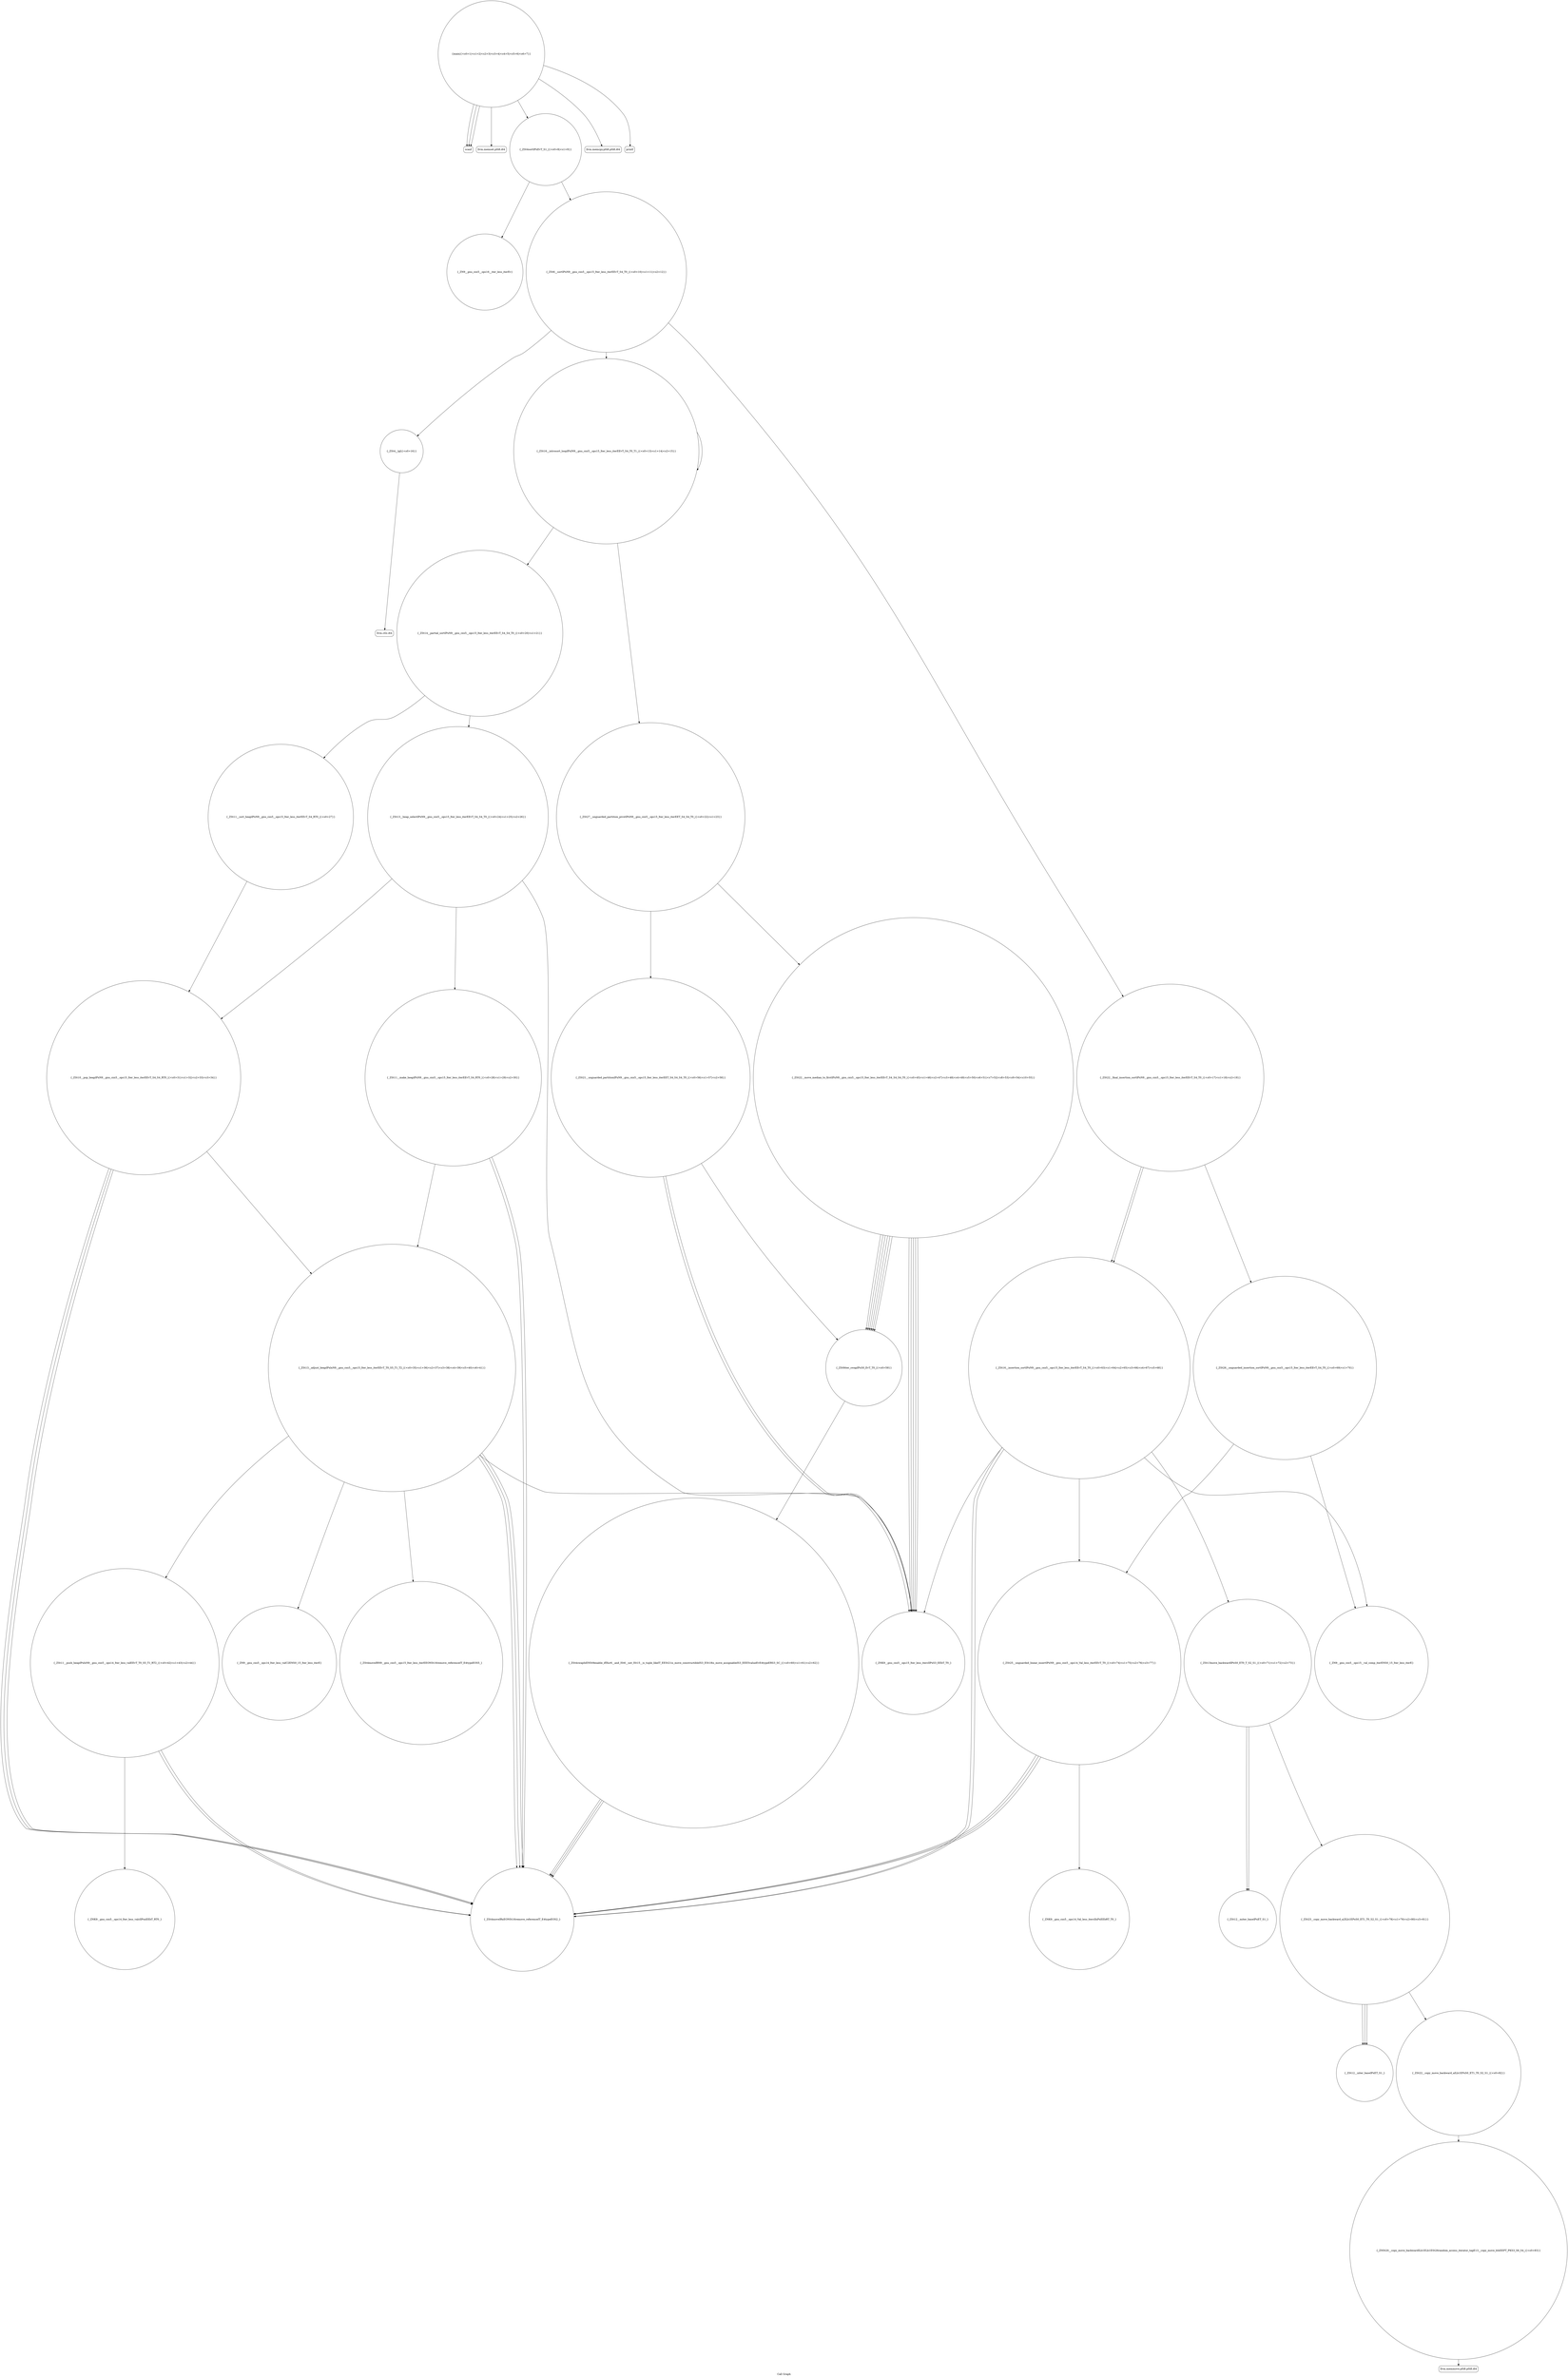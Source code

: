 digraph "Call Graph" {
	label="Call Graph";

	Node0x5583a81ad930 [shape=record,shape=circle,label="{main|{<s0>1|<s1>2|<s2>3|<s3>4|<s4>5|<s5>6|<s6>7}}"];
	Node0x5583a81ad930:s0 -> Node0x5583a81addc0[color=black];
	Node0x5583a81ad930:s1 -> Node0x5583a81ade40[color=black];
	Node0x5583a81ad930:s2 -> Node0x5583a81addc0[color=black];
	Node0x5583a81ad930:s3 -> Node0x5583a81addc0[color=black];
	Node0x5583a81ad930:s4 -> Node0x5583a81adec0[color=black];
	Node0x5583a81ad930:s5 -> Node0x5583a81adf40[color=black];
	Node0x5583a81ad930:s6 -> Node0x5583a81adfc0[color=black];
	Node0x5583a81aea40 [shape=record,shape=circle,label="{_ZSt9iter_swapIPxS0_EvT_T0_|{<s0>59}}"];
	Node0x5583a81aea40:s0 -> Node0x5583a81aeac0[color=black];
	Node0x5583a81ae0c0 [shape=record,shape=circle,label="{_ZN9__gnu_cxx5__ops16__iter_less_iterEv}"];
	Node0x5583a81aedc0 [shape=record,shape=circle,label="{_ZN9__gnu_cxx5__ops15__val_comp_iterENS0_15_Iter_less_iterE}"];
	Node0x5583a81ae440 [shape=record,shape=circle,label="{_ZSt11__sort_heapIPxN9__gnu_cxx5__ops15_Iter_less_iterEEvT_S4_RT0_|{<s0>27}}"];
	Node0x5583a81ae440:s0 -> Node0x5583a81ae5c0[color=black];
	Node0x5583a81af140 [shape=record,shape=circle,label="{_ZNK9__gnu_cxx5__ops14_Val_less_iterclIxPxEEbRT_T0_}"];
	Node0x5583a81ae7c0 [shape=record,shape=circle,label="{_ZN9__gnu_cxx5__ops14_Iter_less_valC2ENS0_15_Iter_less_iterE}"];
	Node0x5583a81ade40 [shape=record,shape=Mrecord,label="{llvm.memset.p0i8.i64}"];
	Node0x5583a81aeb40 [shape=record,shape=Mrecord,label="{llvm.ctlz.i64}"];
	Node0x5583a81ae1c0 [shape=record,shape=circle,label="{_ZSt4__lgl|{<s0>16}}"];
	Node0x5583a81ae1c0:s0 -> Node0x5583a81aeb40[color=black];
	Node0x5583a81aeec0 [shape=record,shape=circle,label="{_ZSt12__miter_baseIPxET_S1_}"];
	Node0x5583a81ae540 [shape=record,shape=circle,label="{_ZNK9__gnu_cxx5__ops15_Iter_less_iterclIPxS3_EEbT_T0_}"];
	Node0x5583a81ae8c0 [shape=record,shape=circle,label="{_ZNK9__gnu_cxx5__ops14_Iter_less_valclIPxxEEbT_RT0_}"];
	Node0x5583a81adf40 [shape=record,shape=Mrecord,label="{llvm.memcpy.p0i8.p0i8.i64}"];
	Node0x5583a81aec40 [shape=record,shape=circle,label="{_ZSt26__unguarded_insertion_sortIPxN9__gnu_cxx5__ops15_Iter_less_iterEEvT_S4_T0_|{<s0>69|<s1>70}}"];
	Node0x5583a81aec40:s0 -> Node0x5583a81aedc0[color=black];
	Node0x5583a81aec40:s1 -> Node0x5583a81aed40[color=black];
	Node0x5583a81ae2c0 [shape=record,shape=circle,label="{_ZSt14__partial_sortIPxN9__gnu_cxx5__ops15_Iter_less_iterEEvT_S4_S4_T0_|{<s0>20|<s1>21}}"];
	Node0x5583a81ae2c0:s0 -> Node0x5583a81ae3c0[color=black];
	Node0x5583a81ae2c0:s1 -> Node0x5583a81ae440[color=black];
	Node0x5583a81aefc0 [shape=record,shape=circle,label="{_ZSt12__niter_baseIPxET_S1_}"];
	Node0x5583a81ae640 [shape=record,shape=circle,label="{_ZSt4moveIRxEONSt16remove_referenceIT_E4typeEOS2_}"];
	Node0x5583a81ae9c0 [shape=record,shape=circle,label="{_ZSt21__unguarded_partitionIPxN9__gnu_cxx5__ops15_Iter_less_iterEET_S4_S4_S4_T0_|{<s0>56|<s1>57|<s2>58}}"];
	Node0x5583a81ae9c0:s0 -> Node0x5583a81ae540[color=black];
	Node0x5583a81ae9c0:s1 -> Node0x5583a81ae540[color=black];
	Node0x5583a81ae9c0:s2 -> Node0x5583a81aea40[color=black];
	Node0x5583a81ae040 [shape=record,shape=circle,label="{_ZSt6__sortIPxN9__gnu_cxx5__ops15_Iter_less_iterEEvT_S4_T0_|{<s0>10|<s1>11|<s2>12}}"];
	Node0x5583a81ae040:s0 -> Node0x5583a81ae1c0[color=black];
	Node0x5583a81ae040:s1 -> Node0x5583a81ae140[color=black];
	Node0x5583a81ae040:s2 -> Node0x5583a81ae240[color=black];
	Node0x5583a81aed40 [shape=record,shape=circle,label="{_ZSt25__unguarded_linear_insertIPxN9__gnu_cxx5__ops14_Val_less_iterEEvT_T0_|{<s0>74|<s1>75|<s2>76|<s3>77}}"];
	Node0x5583a81aed40:s0 -> Node0x5583a81ae640[color=black];
	Node0x5583a81aed40:s1 -> Node0x5583a81af140[color=black];
	Node0x5583a81aed40:s2 -> Node0x5583a81ae640[color=black];
	Node0x5583a81aed40:s3 -> Node0x5583a81ae640[color=black];
	Node0x5583a81ae3c0 [shape=record,shape=circle,label="{_ZSt13__heap_selectIPxN9__gnu_cxx5__ops15_Iter_less_iterEEvT_S4_S4_T0_|{<s0>24|<s1>25|<s2>26}}"];
	Node0x5583a81ae3c0:s0 -> Node0x5583a81ae4c0[color=black];
	Node0x5583a81ae3c0:s1 -> Node0x5583a81ae540[color=black];
	Node0x5583a81ae3c0:s2 -> Node0x5583a81ae5c0[color=black];
	Node0x5583a81af0c0 [shape=record,shape=Mrecord,label="{llvm.memmove.p0i8.p0i8.i64}"];
	Node0x5583a81ae740 [shape=record,shape=circle,label="{_ZSt4moveIRN9__gnu_cxx5__ops15_Iter_less_iterEEONSt16remove_referenceIT_E4typeEOS5_}"];
	Node0x5583a81addc0 [shape=record,shape=Mrecord,label="{scanf}"];
	Node0x5583a81aeac0 [shape=record,shape=circle,label="{_ZSt4swapIxENSt9enable_ifIXsr6__and_ISt6__not_ISt15__is_tuple_likeIT_EESt21is_move_constructibleIS3_ESt18is_move_assignableIS3_EEE5valueEvE4typeERS3_SC_|{<s0>60|<s1>61|<s2>62}}"];
	Node0x5583a81aeac0:s0 -> Node0x5583a81ae640[color=black];
	Node0x5583a81aeac0:s1 -> Node0x5583a81ae640[color=black];
	Node0x5583a81aeac0:s2 -> Node0x5583a81ae640[color=black];
	Node0x5583a81ae140 [shape=record,shape=circle,label="{_ZSt16__introsort_loopIPxlN9__gnu_cxx5__ops15_Iter_less_iterEEvT_S4_T0_T1_|{<s0>13|<s1>14|<s2>15}}"];
	Node0x5583a81ae140:s0 -> Node0x5583a81ae2c0[color=black];
	Node0x5583a81ae140:s1 -> Node0x5583a81ae340[color=black];
	Node0x5583a81ae140:s2 -> Node0x5583a81ae140[color=black];
	Node0x5583a81aee40 [shape=record,shape=circle,label="{_ZSt23__copy_move_backward_a2ILb1EPxS0_ET1_T0_S2_S1_|{<s0>78|<s1>79|<s2>80|<s3>81}}"];
	Node0x5583a81aee40:s0 -> Node0x5583a81aefc0[color=black];
	Node0x5583a81aee40:s1 -> Node0x5583a81aefc0[color=black];
	Node0x5583a81aee40:s2 -> Node0x5583a81aefc0[color=black];
	Node0x5583a81aee40:s3 -> Node0x5583a81aef40[color=black];
	Node0x5583a81ae4c0 [shape=record,shape=circle,label="{_ZSt11__make_heapIPxN9__gnu_cxx5__ops15_Iter_less_iterEEvT_S4_RT0_|{<s0>28|<s1>29|<s2>30}}"];
	Node0x5583a81ae4c0:s0 -> Node0x5583a81ae640[color=black];
	Node0x5583a81ae4c0:s1 -> Node0x5583a81ae640[color=black];
	Node0x5583a81ae4c0:s2 -> Node0x5583a81ae6c0[color=black];
	Node0x5583a81ae840 [shape=record,shape=circle,label="{_ZSt11__push_heapIPxlxN9__gnu_cxx5__ops14_Iter_less_valEEvT_T0_S5_T1_RT2_|{<s0>42|<s1>43|<s2>44}}"];
	Node0x5583a81ae840:s0 -> Node0x5583a81ae8c0[color=black];
	Node0x5583a81ae840:s1 -> Node0x5583a81ae640[color=black];
	Node0x5583a81ae840:s2 -> Node0x5583a81ae640[color=black];
	Node0x5583a81adec0 [shape=record,shape=circle,label="{_ZSt4sortIPxEvT_S1_|{<s0>8|<s1>9}}"];
	Node0x5583a81adec0:s0 -> Node0x5583a81ae0c0[color=black];
	Node0x5583a81adec0:s1 -> Node0x5583a81ae040[color=black];
	Node0x5583a81aebc0 [shape=record,shape=circle,label="{_ZSt16__insertion_sortIPxN9__gnu_cxx5__ops15_Iter_less_iterEEvT_S4_T0_|{<s0>63|<s1>64|<s2>65|<s3>66|<s4>67|<s5>68}}"];
	Node0x5583a81aebc0:s0 -> Node0x5583a81ae540[color=black];
	Node0x5583a81aebc0:s1 -> Node0x5583a81ae640[color=black];
	Node0x5583a81aebc0:s2 -> Node0x5583a81aecc0[color=black];
	Node0x5583a81aebc0:s3 -> Node0x5583a81ae640[color=black];
	Node0x5583a81aebc0:s4 -> Node0x5583a81aedc0[color=black];
	Node0x5583a81aebc0:s5 -> Node0x5583a81aed40[color=black];
	Node0x5583a81ae240 [shape=record,shape=circle,label="{_ZSt22__final_insertion_sortIPxN9__gnu_cxx5__ops15_Iter_less_iterEEvT_S4_T0_|{<s0>17|<s1>18|<s2>19}}"];
	Node0x5583a81ae240:s0 -> Node0x5583a81aebc0[color=black];
	Node0x5583a81ae240:s1 -> Node0x5583a81aec40[color=black];
	Node0x5583a81ae240:s2 -> Node0x5583a81aebc0[color=black];
	Node0x5583a81aef40 [shape=record,shape=circle,label="{_ZSt22__copy_move_backward_aILb1EPxS0_ET1_T0_S2_S1_|{<s0>82}}"];
	Node0x5583a81aef40:s0 -> Node0x5583a81af040[color=black];
	Node0x5583a81ae5c0 [shape=record,shape=circle,label="{_ZSt10__pop_heapIPxN9__gnu_cxx5__ops15_Iter_less_iterEEvT_S4_S4_RT0_|{<s0>31|<s1>32|<s2>33|<s3>34}}"];
	Node0x5583a81ae5c0:s0 -> Node0x5583a81ae640[color=black];
	Node0x5583a81ae5c0:s1 -> Node0x5583a81ae640[color=black];
	Node0x5583a81ae5c0:s2 -> Node0x5583a81ae640[color=black];
	Node0x5583a81ae5c0:s3 -> Node0x5583a81ae6c0[color=black];
	Node0x5583a81ae940 [shape=record,shape=circle,label="{_ZSt22__move_median_to_firstIPxN9__gnu_cxx5__ops15_Iter_less_iterEEvT_S4_S4_S4_T0_|{<s0>45|<s1>46|<s2>47|<s3>48|<s4>49|<s5>50|<s6>51|<s7>52|<s8>53|<s9>54|<s10>55}}"];
	Node0x5583a81ae940:s0 -> Node0x5583a81ae540[color=black];
	Node0x5583a81ae940:s1 -> Node0x5583a81ae540[color=black];
	Node0x5583a81ae940:s2 -> Node0x5583a81aea40[color=black];
	Node0x5583a81ae940:s3 -> Node0x5583a81ae540[color=black];
	Node0x5583a81ae940:s4 -> Node0x5583a81aea40[color=black];
	Node0x5583a81ae940:s5 -> Node0x5583a81aea40[color=black];
	Node0x5583a81ae940:s6 -> Node0x5583a81ae540[color=black];
	Node0x5583a81ae940:s7 -> Node0x5583a81aea40[color=black];
	Node0x5583a81ae940:s8 -> Node0x5583a81ae540[color=black];
	Node0x5583a81ae940:s9 -> Node0x5583a81aea40[color=black];
	Node0x5583a81ae940:s10 -> Node0x5583a81aea40[color=black];
	Node0x5583a81adfc0 [shape=record,shape=Mrecord,label="{printf}"];
	Node0x5583a81aecc0 [shape=record,shape=circle,label="{_ZSt13move_backwardIPxS0_ET0_T_S2_S1_|{<s0>71|<s1>72|<s2>73}}"];
	Node0x5583a81aecc0:s0 -> Node0x5583a81aeec0[color=black];
	Node0x5583a81aecc0:s1 -> Node0x5583a81aeec0[color=black];
	Node0x5583a81aecc0:s2 -> Node0x5583a81aee40[color=black];
	Node0x5583a81ae340 [shape=record,shape=circle,label="{_ZSt27__unguarded_partition_pivotIPxN9__gnu_cxx5__ops15_Iter_less_iterEET_S4_S4_T0_|{<s0>22|<s1>23}}"];
	Node0x5583a81ae340:s0 -> Node0x5583a81ae940[color=black];
	Node0x5583a81ae340:s1 -> Node0x5583a81ae9c0[color=black];
	Node0x5583a81af040 [shape=record,shape=circle,label="{_ZNSt20__copy_move_backwardILb1ELb1ESt26random_access_iterator_tagE13__copy_move_bIxEEPT_PKS3_S6_S4_|{<s0>83}}"];
	Node0x5583a81af040:s0 -> Node0x5583a81af0c0[color=black];
	Node0x5583a81ae6c0 [shape=record,shape=circle,label="{_ZSt13__adjust_heapIPxlxN9__gnu_cxx5__ops15_Iter_less_iterEEvT_T0_S5_T1_T2_|{<s0>35|<s1>36|<s2>37|<s3>38|<s4>39|<s5>40|<s6>41}}"];
	Node0x5583a81ae6c0:s0 -> Node0x5583a81ae540[color=black];
	Node0x5583a81ae6c0:s1 -> Node0x5583a81ae640[color=black];
	Node0x5583a81ae6c0:s2 -> Node0x5583a81ae640[color=black];
	Node0x5583a81ae6c0:s3 -> Node0x5583a81ae740[color=black];
	Node0x5583a81ae6c0:s4 -> Node0x5583a81ae7c0[color=black];
	Node0x5583a81ae6c0:s5 -> Node0x5583a81ae640[color=black];
	Node0x5583a81ae6c0:s6 -> Node0x5583a81ae840[color=black];
}
